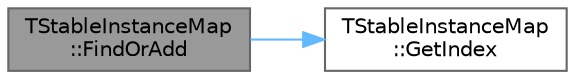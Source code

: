 digraph "TStableInstanceMap::FindOrAdd"
{
 // INTERACTIVE_SVG=YES
 // LATEX_PDF_SIZE
  bgcolor="transparent";
  edge [fontname=Helvetica,fontsize=10,labelfontname=Helvetica,labelfontsize=10];
  node [fontname=Helvetica,fontsize=10,shape=box,height=0.2,width=0.4];
  rankdir="LR";
  Node1 [id="Node000001",label="TStableInstanceMap\l::FindOrAdd",height=0.2,width=0.4,color="gray40", fillcolor="grey60", style="filled", fontcolor="black",tooltip=" "];
  Node1 -> Node2 [id="edge1_Node000001_Node000002",color="steelblue1",style="solid",tooltip=" "];
  Node2 [id="Node000002",label="TStableInstanceMap\l::GetIndex",height=0.2,width=0.4,color="grey40", fillcolor="white", style="filled",URL="$d4/de8/structTStableInstanceMap.html#a664be520c4d94355fa9f0f2a596b890b",tooltip=" "];
}
